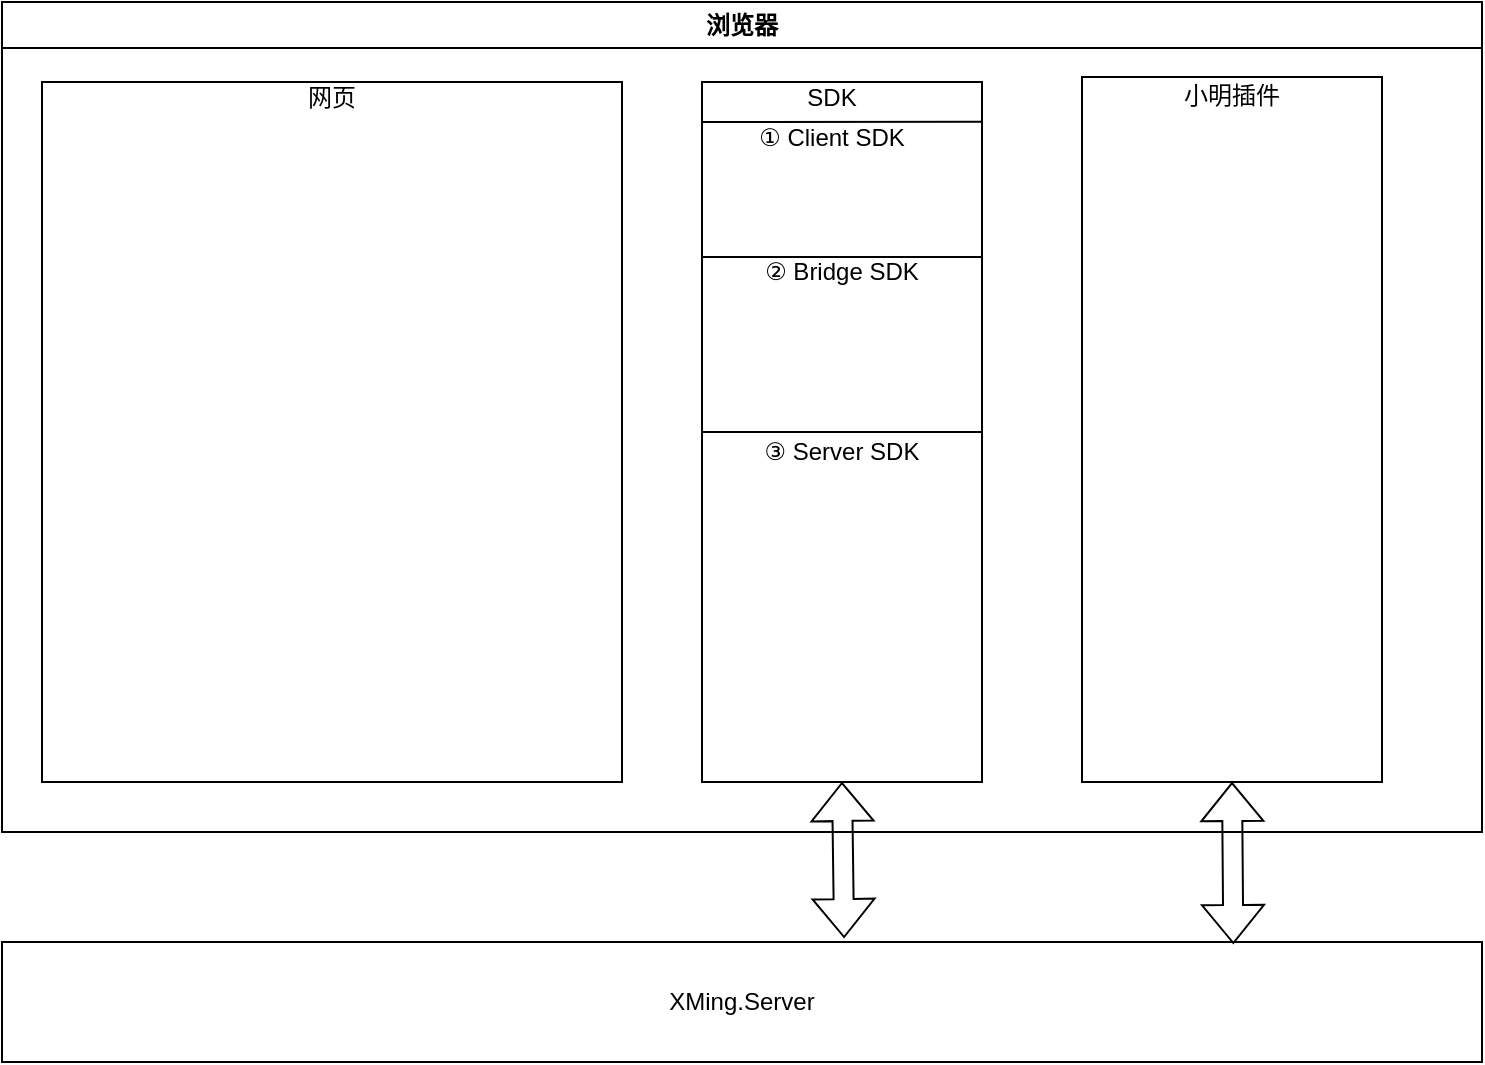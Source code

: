 <mxfile version="24.5.5" type="github">
  <diagram name="Page-1" id="03018318-947c-dd8e-b7a3-06fadd420f32">
    <mxGraphModel dx="954" dy="581" grid="1" gridSize="10" guides="1" tooltips="1" connect="1" arrows="1" fold="1" page="1" pageScale="1" pageWidth="1100" pageHeight="850" background="none" math="0" shadow="0">
      <root>
        <mxCell id="0" />
        <mxCell id="1" parent="0" />
        <mxCell id="IA07FoAzd7XtIn1neWYw-2" value="浏览器" style="swimlane;whiteSpace=wrap;html=1;" vertex="1" parent="1">
          <mxGeometry x="100" y="80" width="740" height="415" as="geometry" />
        </mxCell>
        <mxCell id="IA07FoAzd7XtIn1neWYw-4" value="" style="rounded=0;whiteSpace=wrap;html=1;" vertex="1" parent="IA07FoAzd7XtIn1neWYw-2">
          <mxGeometry x="20" y="40" width="290" height="350" as="geometry" />
        </mxCell>
        <mxCell id="IA07FoAzd7XtIn1neWYw-5" value="" style="rounded=0;whiteSpace=wrap;html=1;" vertex="1" parent="IA07FoAzd7XtIn1neWYw-2">
          <mxGeometry x="350" y="40" width="140" height="350" as="geometry" />
        </mxCell>
        <mxCell id="IA07FoAzd7XtIn1neWYw-6" value="" style="rounded=0;whiteSpace=wrap;html=1;" vertex="1" parent="IA07FoAzd7XtIn1neWYw-2">
          <mxGeometry x="540" y="37.5" width="150" height="352.5" as="geometry" />
        </mxCell>
        <mxCell id="IA07FoAzd7XtIn1neWYw-7" value="网页" style="text;html=1;align=center;verticalAlign=middle;whiteSpace=wrap;rounded=0;" vertex="1" parent="IA07FoAzd7XtIn1neWYw-2">
          <mxGeometry x="135" y="33" width="60" height="30" as="geometry" />
        </mxCell>
        <mxCell id="IA07FoAzd7XtIn1neWYw-8" value="SDK" style="text;html=1;align=center;verticalAlign=middle;whiteSpace=wrap;rounded=0;" vertex="1" parent="IA07FoAzd7XtIn1neWYw-2">
          <mxGeometry x="385" y="33" width="60" height="30" as="geometry" />
        </mxCell>
        <mxCell id="IA07FoAzd7XtIn1neWYw-9" value="小明插件" style="text;html=1;align=center;verticalAlign=middle;whiteSpace=wrap;rounded=0;" vertex="1" parent="IA07FoAzd7XtIn1neWYw-2">
          <mxGeometry x="585" y="32" width="60" height="30" as="geometry" />
        </mxCell>
        <mxCell id="IA07FoAzd7XtIn1neWYw-13" value="" style="endArrow=none;html=1;rounded=0;" edge="1" parent="IA07FoAzd7XtIn1neWYw-2" target="IA07FoAzd7XtIn1neWYw-5">
          <mxGeometry width="50" height="50" relative="1" as="geometry">
            <mxPoint x="350" y="330" as="sourcePoint" />
            <mxPoint x="400" y="280" as="targetPoint" />
          </mxGeometry>
        </mxCell>
        <mxCell id="IA07FoAzd7XtIn1neWYw-17" value="" style="endArrow=none;html=1;rounded=0;exitX=0;exitY=0.5;exitDx=0;exitDy=0;entryX=1;entryY=0.5;entryDx=0;entryDy=0;" edge="1" parent="IA07FoAzd7XtIn1neWYw-2" source="IA07FoAzd7XtIn1neWYw-5" target="IA07FoAzd7XtIn1neWYw-5">
          <mxGeometry width="50" height="50" relative="1" as="geometry">
            <mxPoint x="390" y="290" as="sourcePoint" />
            <mxPoint x="440" y="240" as="targetPoint" />
          </mxGeometry>
        </mxCell>
        <mxCell id="IA07FoAzd7XtIn1neWYw-18" value="" style="endArrow=none;html=1;rounded=0;exitX=0;exitY=0.25;exitDx=0;exitDy=0;entryX=1;entryY=0.25;entryDx=0;entryDy=0;" edge="1" parent="IA07FoAzd7XtIn1neWYw-2" source="IA07FoAzd7XtIn1neWYw-5" target="IA07FoAzd7XtIn1neWYw-5">
          <mxGeometry width="50" height="50" relative="1" as="geometry">
            <mxPoint x="390" y="120" as="sourcePoint" />
            <mxPoint x="440" y="70" as="targetPoint" />
          </mxGeometry>
        </mxCell>
        <mxCell id="IA07FoAzd7XtIn1neWYw-21" value="③ Server SDK" style="text;html=1;align=center;verticalAlign=middle;whiteSpace=wrap;rounded=0;" vertex="1" parent="IA07FoAzd7XtIn1neWYw-2">
          <mxGeometry x="365" y="210" width="110" height="30" as="geometry" />
        </mxCell>
        <mxCell id="IA07FoAzd7XtIn1neWYw-22" value="① Client SDK" style="text;html=1;align=center;verticalAlign=middle;whiteSpace=wrap;rounded=0;" vertex="1" parent="IA07FoAzd7XtIn1neWYw-2">
          <mxGeometry x="376.25" y="53" width="77.5" height="30" as="geometry" />
        </mxCell>
        <mxCell id="IA07FoAzd7XtIn1neWYw-23" value="② Bridge SDK" style="text;html=1;align=center;verticalAlign=middle;whiteSpace=wrap;rounded=0;" vertex="1" parent="IA07FoAzd7XtIn1neWYw-2">
          <mxGeometry x="365" y="120" width="110" height="30" as="geometry" />
        </mxCell>
        <mxCell id="IA07FoAzd7XtIn1neWYw-24" value="" style="endArrow=none;html=1;rounded=0;entryX=0.993;entryY=0.063;entryDx=0;entryDy=0;entryPerimeter=0;" edge="1" parent="IA07FoAzd7XtIn1neWYw-2">
          <mxGeometry width="50" height="50" relative="1" as="geometry">
            <mxPoint x="350" y="60" as="sourcePoint" />
            <mxPoint x="490" y="59.9" as="targetPoint" />
          </mxGeometry>
        </mxCell>
        <mxCell id="IA07FoAzd7XtIn1neWYw-10" value="XMing.Server" style="rounded=0;whiteSpace=wrap;html=1;" vertex="1" parent="1">
          <mxGeometry x="100" y="550" width="740" height="60" as="geometry" />
        </mxCell>
        <mxCell id="IA07FoAzd7XtIn1neWYw-11" value="" style="shape=flexArrow;endArrow=classic;startArrow=classic;html=1;rounded=0;exitX=0.569;exitY=-0.033;exitDx=0;exitDy=0;exitPerimeter=0;entryX=0.5;entryY=1;entryDx=0;entryDy=0;" edge="1" parent="1" source="IA07FoAzd7XtIn1neWYw-10" target="IA07FoAzd7XtIn1neWYw-5">
          <mxGeometry width="100" height="100" relative="1" as="geometry">
            <mxPoint x="440" y="560" as="sourcePoint" />
            <mxPoint x="540" y="460" as="targetPoint" />
          </mxGeometry>
        </mxCell>
        <mxCell id="IA07FoAzd7XtIn1neWYw-12" value="" style="shape=flexArrow;endArrow=classic;startArrow=classic;html=1;rounded=0;entryX=0.5;entryY=1;entryDx=0;entryDy=0;exitX=0.832;exitY=0.017;exitDx=0;exitDy=0;exitPerimeter=0;" edge="1" parent="1" source="IA07FoAzd7XtIn1neWYw-10" target="IA07FoAzd7XtIn1neWYw-6">
          <mxGeometry width="100" height="100" relative="1" as="geometry">
            <mxPoint x="630" y="570" as="sourcePoint" />
            <mxPoint x="730" y="470" as="targetPoint" />
          </mxGeometry>
        </mxCell>
      </root>
    </mxGraphModel>
  </diagram>
</mxfile>
